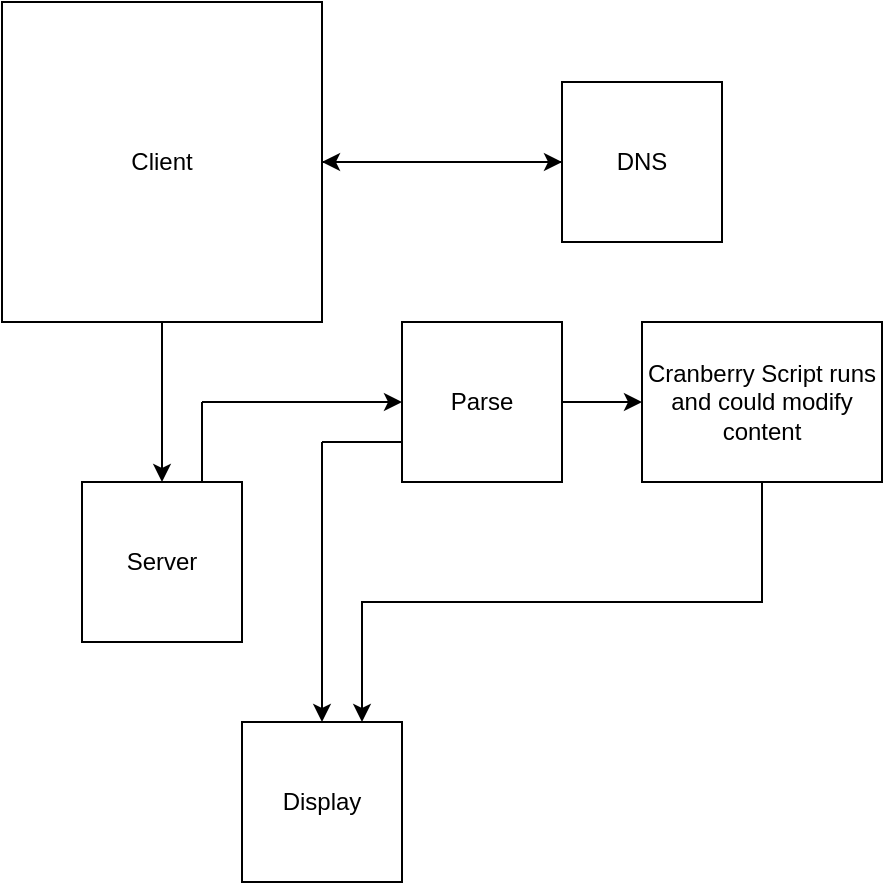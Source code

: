 <mxfile version="15.5.9" type="github">
  <diagram id="8YqIMfpL829U5RsQXM55" name="Page-1">
    <mxGraphModel dx="1422" dy="763" grid="1" gridSize="10" guides="1" tooltips="1" connect="1" arrows="1" fold="1" page="1" pageScale="1" pageWidth="850" pageHeight="1100" math="0" shadow="0">
      <root>
        <mxCell id="0" />
        <mxCell id="1" parent="0" />
        <mxCell id="59RgPimpkNGIuj0bkft7-6" style="edgeStyle=orthogonalEdgeStyle;rounded=0;orthogonalLoop=1;jettySize=auto;html=1;" edge="1" parent="1" source="59RgPimpkNGIuj0bkft7-1" target="59RgPimpkNGIuj0bkft7-3">
          <mxGeometry relative="1" as="geometry" />
        </mxCell>
        <mxCell id="59RgPimpkNGIuj0bkft7-10" style="edgeStyle=orthogonalEdgeStyle;rounded=0;orthogonalLoop=1;jettySize=auto;html=1;" edge="1" parent="1" source="59RgPimpkNGIuj0bkft7-1" target="59RgPimpkNGIuj0bkft7-8">
          <mxGeometry relative="1" as="geometry" />
        </mxCell>
        <mxCell id="59RgPimpkNGIuj0bkft7-1" value="&lt;div&gt;Client&lt;/div&gt;" style="whiteSpace=wrap;html=1;aspect=fixed;" vertex="1" parent="1">
          <mxGeometry x="40" y="40" width="160" height="160" as="geometry" />
        </mxCell>
        <mxCell id="59RgPimpkNGIuj0bkft7-7" style="edgeStyle=orthogonalEdgeStyle;rounded=0;orthogonalLoop=1;jettySize=auto;html=1;" edge="1" parent="1" source="59RgPimpkNGIuj0bkft7-3" target="59RgPimpkNGIuj0bkft7-1">
          <mxGeometry relative="1" as="geometry" />
        </mxCell>
        <mxCell id="59RgPimpkNGIuj0bkft7-3" value="DNS" style="whiteSpace=wrap;html=1;aspect=fixed;align=center;" vertex="1" parent="1">
          <mxGeometry x="320" y="80" width="80" height="80" as="geometry" />
        </mxCell>
        <mxCell id="59RgPimpkNGIuj0bkft7-8" value="Server" style="whiteSpace=wrap;html=1;aspect=fixed;align=center;" vertex="1" parent="1">
          <mxGeometry x="80" y="280" width="80" height="80" as="geometry" />
        </mxCell>
        <mxCell id="59RgPimpkNGIuj0bkft7-13" value="" style="endArrow=classic;html=1;rounded=0;entryX=0;entryY=0.5;entryDx=0;entryDy=0;" edge="1" parent="1" target="59RgPimpkNGIuj0bkft7-14">
          <mxGeometry width="50" height="50" relative="1" as="geometry">
            <mxPoint x="140" y="240" as="sourcePoint" />
            <mxPoint x="230" y="240" as="targetPoint" />
          </mxGeometry>
        </mxCell>
        <mxCell id="59RgPimpkNGIuj0bkft7-29" style="edgeStyle=orthogonalEdgeStyle;rounded=0;orthogonalLoop=1;jettySize=auto;html=1;exitX=1;exitY=0.5;exitDx=0;exitDy=0;entryX=0;entryY=0.5;entryDx=0;entryDy=0;" edge="1" parent="1" source="59RgPimpkNGIuj0bkft7-14" target="59RgPimpkNGIuj0bkft7-23">
          <mxGeometry relative="1" as="geometry" />
        </mxCell>
        <mxCell id="59RgPimpkNGIuj0bkft7-14" value="Parse" style="whiteSpace=wrap;html=1;aspect=fixed;align=center;" vertex="1" parent="1">
          <mxGeometry x="240" y="200" width="80" height="80" as="geometry" />
        </mxCell>
        <mxCell id="59RgPimpkNGIuj0bkft7-15" value="" style="endArrow=classic;html=1;rounded=0;" edge="1" parent="1">
          <mxGeometry width="50" height="50" relative="1" as="geometry">
            <mxPoint x="200" y="260" as="sourcePoint" />
            <mxPoint x="200" y="400" as="targetPoint" />
          </mxGeometry>
        </mxCell>
        <mxCell id="59RgPimpkNGIuj0bkft7-22" value="Display" style="whiteSpace=wrap;html=1;aspect=fixed;align=center;" vertex="1" parent="1">
          <mxGeometry x="160" y="400" width="80" height="80" as="geometry" />
        </mxCell>
        <mxCell id="59RgPimpkNGIuj0bkft7-30" style="edgeStyle=orthogonalEdgeStyle;rounded=0;orthogonalLoop=1;jettySize=auto;html=1;exitX=0.5;exitY=1;exitDx=0;exitDy=0;entryX=0.75;entryY=0;entryDx=0;entryDy=0;" edge="1" parent="1" source="59RgPimpkNGIuj0bkft7-23" target="59RgPimpkNGIuj0bkft7-22">
          <mxGeometry relative="1" as="geometry" />
        </mxCell>
        <mxCell id="59RgPimpkNGIuj0bkft7-23" value="Cranberry Script runs and could modify content" style="rounded=0;whiteSpace=wrap;html=1;align=center;" vertex="1" parent="1">
          <mxGeometry x="360" y="200" width="120" height="80" as="geometry" />
        </mxCell>
        <mxCell id="59RgPimpkNGIuj0bkft7-26" value="" style="endArrow=none;html=1;rounded=0;exitX=0.75;exitY=0;exitDx=0;exitDy=0;" edge="1" parent="1" source="59RgPimpkNGIuj0bkft7-8">
          <mxGeometry width="50" height="50" relative="1" as="geometry">
            <mxPoint x="400" y="410" as="sourcePoint" />
            <mxPoint x="140" y="240" as="targetPoint" />
          </mxGeometry>
        </mxCell>
        <mxCell id="59RgPimpkNGIuj0bkft7-27" value="" style="endArrow=none;html=1;rounded=0;entryX=0;entryY=0.75;entryDx=0;entryDy=0;" edge="1" parent="1" target="59RgPimpkNGIuj0bkft7-14">
          <mxGeometry width="50" height="50" relative="1" as="geometry">
            <mxPoint x="200" y="260" as="sourcePoint" />
            <mxPoint x="450" y="360" as="targetPoint" />
          </mxGeometry>
        </mxCell>
      </root>
    </mxGraphModel>
  </diagram>
</mxfile>

